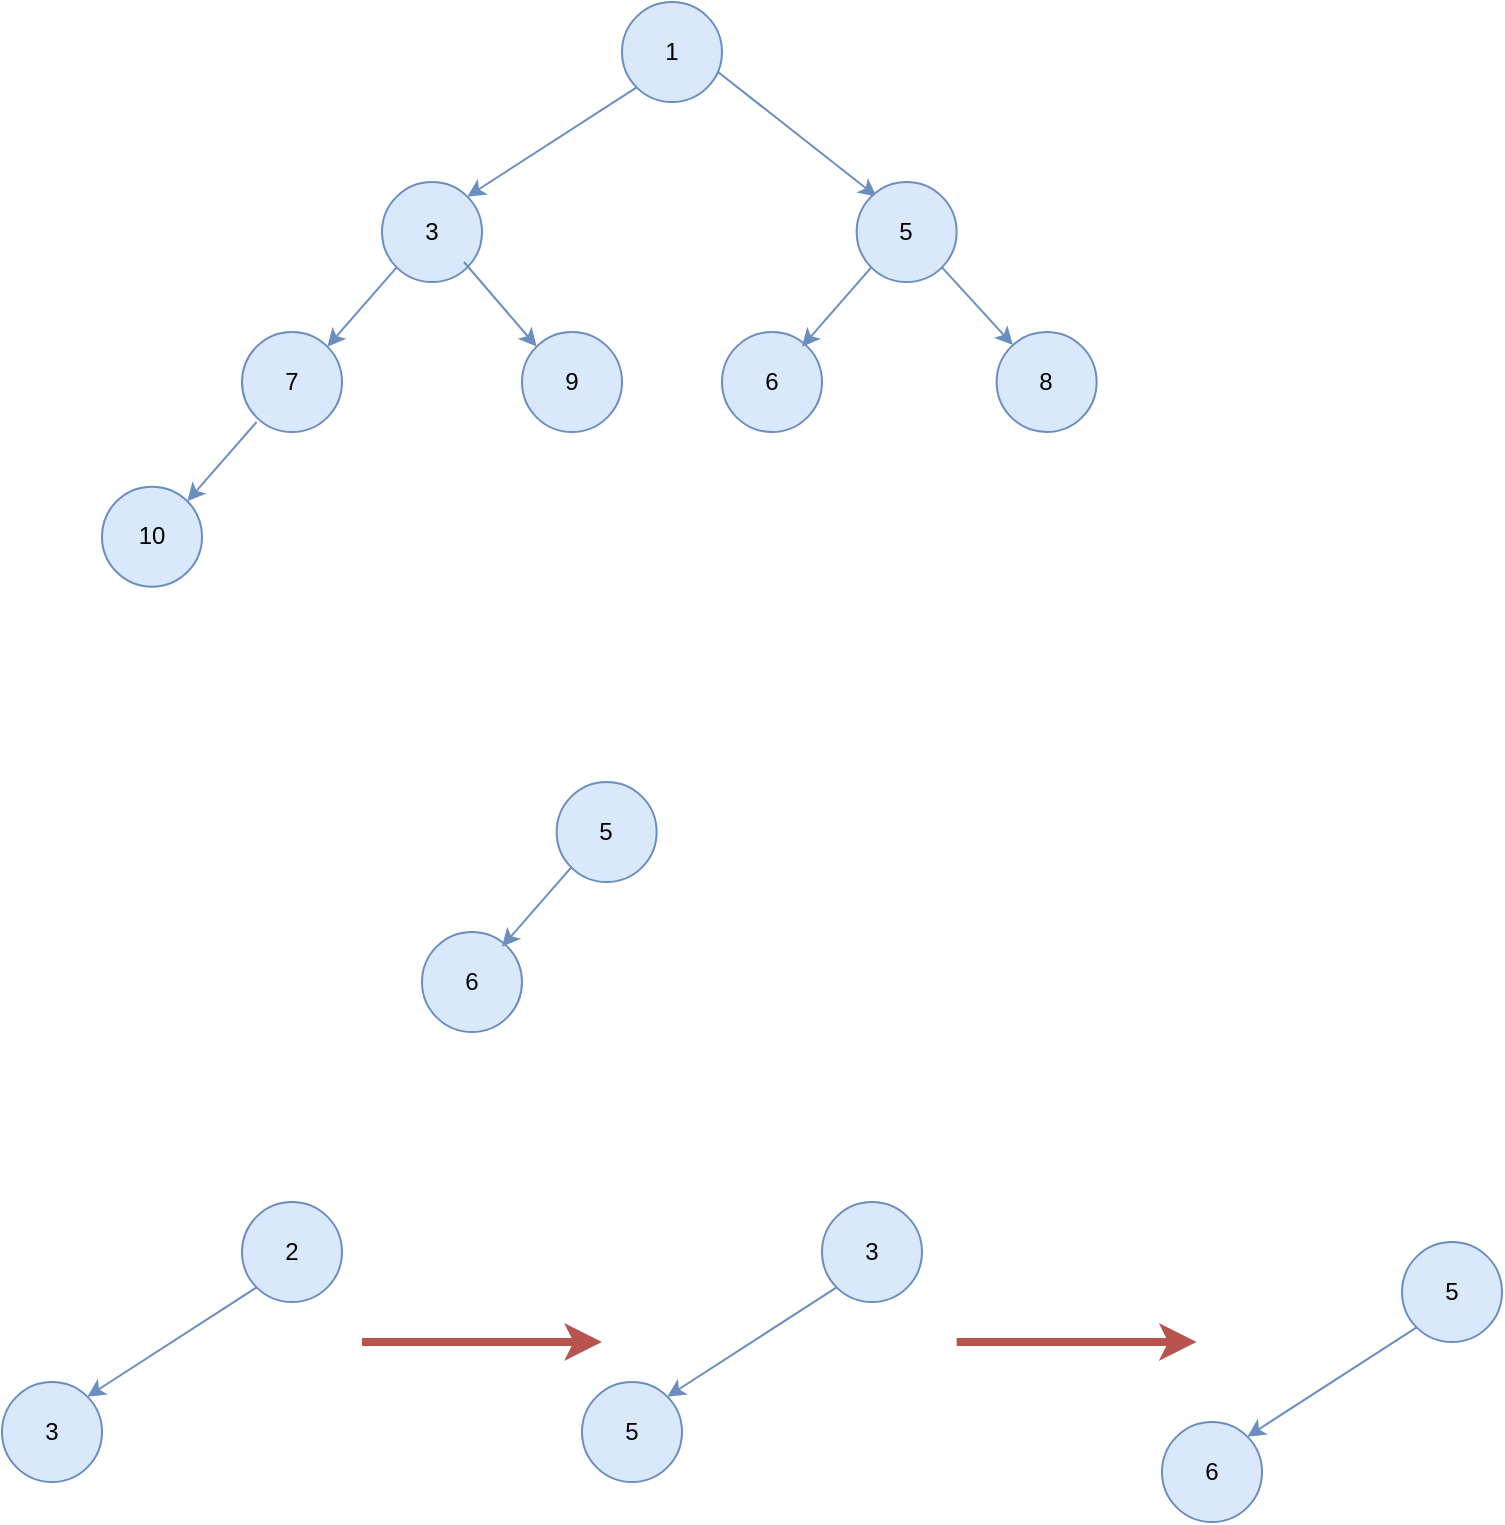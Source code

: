 <mxfile version="12.4.2" type="device" pages="1"><diagram id="EX0LVqU1YuR16JZanzAo" name="Page-1"><mxGraphModel dx="1106" dy="900" grid="1" gridSize="10" guides="1" tooltips="1" connect="1" arrows="1" fold="1" page="1" pageScale="1" pageWidth="850" pageHeight="1100" math="0" shadow="0"><root><mxCell id="0"/><mxCell id="1" parent="0"/><mxCell id="Gj8Nb5MvcC5YRp1Ucxql-1" value="1" style="ellipse;whiteSpace=wrap;html=1;aspect=fixed;fillColor=#dae8fc;strokeColor=#6c8ebf;" vertex="1" parent="1"><mxGeometry x="330" y="50" width="50" height="50" as="geometry"/></mxCell><mxCell id="Gj8Nb5MvcC5YRp1Ucxql-2" value="3" style="ellipse;whiteSpace=wrap;html=1;aspect=fixed;fillColor=#dae8fc;strokeColor=#6c8ebf;" vertex="1" parent="1"><mxGeometry x="210" y="140" width="50" height="50" as="geometry"/></mxCell><mxCell id="Gj8Nb5MvcC5YRp1Ucxql-4" value="" style="endArrow=classic;html=1;exitX=0;exitY=1;exitDx=0;exitDy=0;entryX=1;entryY=0;entryDx=0;entryDy=0;fillColor=#dae8fc;strokeColor=#6c8ebf;" edge="1" parent="1" source="Gj8Nb5MvcC5YRp1Ucxql-1" target="Gj8Nb5MvcC5YRp1Ucxql-2"><mxGeometry width="50" height="50" relative="1" as="geometry"><mxPoint x="220" y="240" as="sourcePoint"/><mxPoint x="270" y="190" as="targetPoint"/></mxGeometry></mxCell><mxCell id="Gj8Nb5MvcC5YRp1Ucxql-5" value="" style="endArrow=classic;html=1;exitX=0.96;exitY=0.7;exitDx=0;exitDy=0;exitPerimeter=0;entryX=0;entryY=0;entryDx=0;entryDy=0;fillColor=#dae8fc;strokeColor=#6c8ebf;" edge="1" parent="1" source="Gj8Nb5MvcC5YRp1Ucxql-1"><mxGeometry width="50" height="50" relative="1" as="geometry"><mxPoint x="210" y="260" as="sourcePoint"/><mxPoint x="457.322" y="147.322" as="targetPoint"/></mxGeometry></mxCell><mxCell id="Gj8Nb5MvcC5YRp1Ucxql-12" value="7" style="ellipse;whiteSpace=wrap;html=1;aspect=fixed;fillColor=#dae8fc;strokeColor=#6c8ebf;" vertex="1" parent="1"><mxGeometry x="140" y="215" width="50" height="50" as="geometry"/></mxCell><mxCell id="Gj8Nb5MvcC5YRp1Ucxql-13" value="9" style="ellipse;whiteSpace=wrap;html=1;aspect=fixed;fillColor=#dae8fc;strokeColor=#6c8ebf;" vertex="1" parent="1"><mxGeometry x="280" y="215" width="50" height="50" as="geometry"/></mxCell><mxCell id="Gj8Nb5MvcC5YRp1Ucxql-14" value="" style="endArrow=classic;html=1;exitX=0;exitY=1;exitDx=0;exitDy=0;entryX=1;entryY=0;entryDx=0;entryDy=0;fillColor=#dae8fc;strokeColor=#6c8ebf;" edge="1" parent="1" target="Gj8Nb5MvcC5YRp1Ucxql-12" source="Gj8Nb5MvcC5YRp1Ucxql-2"><mxGeometry width="50" height="50" relative="1" as="geometry"><mxPoint x="210.322" y="187.678" as="sourcePoint"/><mxPoint x="200" y="265" as="targetPoint"/></mxGeometry></mxCell><mxCell id="Gj8Nb5MvcC5YRp1Ucxql-15" value="" style="endArrow=classic;html=1;exitX=0.96;exitY=0.7;exitDx=0;exitDy=0;exitPerimeter=0;entryX=0;entryY=0;entryDx=0;entryDy=0;fillColor=#dae8fc;strokeColor=#6c8ebf;" edge="1" parent="1" target="Gj8Nb5MvcC5YRp1Ucxql-13"><mxGeometry width="50" height="50" relative="1" as="geometry"><mxPoint x="251" y="180" as="sourcePoint"/><mxPoint x="190" y="285" as="targetPoint"/></mxGeometry></mxCell><mxCell id="Gj8Nb5MvcC5YRp1Ucxql-17" value="10" style="ellipse;whiteSpace=wrap;html=1;aspect=fixed;fillColor=#dae8fc;strokeColor=#6c8ebf;" vertex="1" parent="1"><mxGeometry x="70" y="292.32" width="50" height="50" as="geometry"/></mxCell><mxCell id="Gj8Nb5MvcC5YRp1Ucxql-18" value="" style="endArrow=classic;html=1;exitX=0;exitY=1;exitDx=0;exitDy=0;entryX=1;entryY=0;entryDx=0;entryDy=0;fillColor=#dae8fc;strokeColor=#6c8ebf;" edge="1" parent="1" target="Gj8Nb5MvcC5YRp1Ucxql-17"><mxGeometry width="50" height="50" relative="1" as="geometry"><mxPoint x="147.322" y="259.998" as="sourcePoint"/><mxPoint x="130" y="342.32" as="targetPoint"/></mxGeometry></mxCell><mxCell id="Gj8Nb5MvcC5YRp1Ucxql-19" value="5" style="ellipse;whiteSpace=wrap;html=1;aspect=fixed;fillColor=#dae8fc;strokeColor=#6c8ebf;" vertex="1" parent="1"><mxGeometry x="447.32" y="140" width="50" height="50" as="geometry"/></mxCell><mxCell id="Gj8Nb5MvcC5YRp1Ucxql-20" value="6" style="ellipse;whiteSpace=wrap;html=1;aspect=fixed;fillColor=#dae8fc;strokeColor=#6c8ebf;" vertex="1" parent="1"><mxGeometry x="380" y="215" width="50" height="50" as="geometry"/></mxCell><mxCell id="Gj8Nb5MvcC5YRp1Ucxql-21" value="8" style="ellipse;whiteSpace=wrap;html=1;aspect=fixed;fillColor=#dae8fc;strokeColor=#6c8ebf;" vertex="1" parent="1"><mxGeometry x="517.32" y="215" width="50" height="50" as="geometry"/></mxCell><mxCell id="Gj8Nb5MvcC5YRp1Ucxql-22" value="" style="endArrow=classic;html=1;exitX=0;exitY=1;exitDx=0;exitDy=0;entryX=1;entryY=0;entryDx=0;entryDy=0;fillColor=#dae8fc;strokeColor=#6c8ebf;" edge="1" parent="1" source="Gj8Nb5MvcC5YRp1Ucxql-19"><mxGeometry width="50" height="50" relative="1" as="geometry"><mxPoint x="447.642" y="187.678" as="sourcePoint"/><mxPoint x="419.998" y="222.322" as="targetPoint"/></mxGeometry></mxCell><mxCell id="Gj8Nb5MvcC5YRp1Ucxql-34" value="" style="endArrow=classic;html=1;exitX=1;exitY=1;exitDx=0;exitDy=0;fillColor=#dae8fc;strokeColor=#6c8ebf;" edge="1" parent="1" source="Gj8Nb5MvcC5YRp1Ucxql-19" target="Gj8Nb5MvcC5YRp1Ucxql-21"><mxGeometry width="50" height="50" relative="1" as="geometry"><mxPoint x="248.32" y="100" as="sourcePoint"/><mxPoint x="284.642" y="142.322" as="targetPoint"/></mxGeometry></mxCell><mxCell id="Gj8Nb5MvcC5YRp1Ucxql-35" value="5" style="ellipse;whiteSpace=wrap;html=1;aspect=fixed;fillColor=#dae8fc;strokeColor=#6c8ebf;" vertex="1" parent="1"><mxGeometry x="297.32" y="440" width="50" height="50" as="geometry"/></mxCell><mxCell id="Gj8Nb5MvcC5YRp1Ucxql-36" value="6" style="ellipse;whiteSpace=wrap;html=1;aspect=fixed;fillColor=#dae8fc;strokeColor=#6c8ebf;" vertex="1" parent="1"><mxGeometry x="230" y="515" width="50" height="50" as="geometry"/></mxCell><mxCell id="Gj8Nb5MvcC5YRp1Ucxql-37" value="" style="endArrow=classic;html=1;exitX=0;exitY=1;exitDx=0;exitDy=0;entryX=1;entryY=0;entryDx=0;entryDy=0;fillColor=#dae8fc;strokeColor=#6c8ebf;" edge="1" parent="1" source="Gj8Nb5MvcC5YRp1Ucxql-35"><mxGeometry width="50" height="50" relative="1" as="geometry"><mxPoint x="297.642" y="487.678" as="sourcePoint"/><mxPoint x="269.998" y="522.322" as="targetPoint"/></mxGeometry></mxCell><mxCell id="Gj8Nb5MvcC5YRp1Ucxql-38" value="2" style="ellipse;whiteSpace=wrap;html=1;aspect=fixed;fillColor=#dae8fc;strokeColor=#6c8ebf;" vertex="1" parent="1"><mxGeometry x="140" y="650" width="50" height="50" as="geometry"/></mxCell><mxCell id="Gj8Nb5MvcC5YRp1Ucxql-39" value="3" style="ellipse;whiteSpace=wrap;html=1;aspect=fixed;fillColor=#dae8fc;strokeColor=#6c8ebf;" vertex="1" parent="1"><mxGeometry x="20" y="740" width="50" height="50" as="geometry"/></mxCell><mxCell id="Gj8Nb5MvcC5YRp1Ucxql-40" value="" style="endArrow=classic;html=1;exitX=0;exitY=1;exitDx=0;exitDy=0;entryX=1;entryY=0;entryDx=0;entryDy=0;fillColor=#dae8fc;strokeColor=#6c8ebf;" edge="1" parent="1" source="Gj8Nb5MvcC5YRp1Ucxql-38" target="Gj8Nb5MvcC5YRp1Ucxql-39"><mxGeometry width="50" height="50" relative="1" as="geometry"><mxPoint x="30" y="840" as="sourcePoint"/><mxPoint x="80" y="790" as="targetPoint"/></mxGeometry></mxCell><mxCell id="Gj8Nb5MvcC5YRp1Ucxql-53" value="3" style="ellipse;whiteSpace=wrap;html=1;aspect=fixed;fillColor=#dae8fc;strokeColor=#6c8ebf;" vertex="1" parent="1"><mxGeometry x="430" y="650" width="50" height="50" as="geometry"/></mxCell><mxCell id="Gj8Nb5MvcC5YRp1Ucxql-54" value="5" style="ellipse;whiteSpace=wrap;html=1;aspect=fixed;fillColor=#dae8fc;strokeColor=#6c8ebf;" vertex="1" parent="1"><mxGeometry x="310" y="740" width="50" height="50" as="geometry"/></mxCell><mxCell id="Gj8Nb5MvcC5YRp1Ucxql-55" value="" style="endArrow=classic;html=1;exitX=0;exitY=1;exitDx=0;exitDy=0;entryX=1;entryY=0;entryDx=0;entryDy=0;fillColor=#dae8fc;strokeColor=#6c8ebf;" edge="1" parent="1" source="Gj8Nb5MvcC5YRp1Ucxql-53" target="Gj8Nb5MvcC5YRp1Ucxql-54"><mxGeometry width="50" height="50" relative="1" as="geometry"><mxPoint x="320" y="840" as="sourcePoint"/><mxPoint x="370" y="790" as="targetPoint"/></mxGeometry></mxCell><mxCell id="Gj8Nb5MvcC5YRp1Ucxql-56" value="5" style="ellipse;whiteSpace=wrap;html=1;aspect=fixed;fillColor=#dae8fc;strokeColor=#6c8ebf;" vertex="1" parent="1"><mxGeometry x="720" y="670" width="50" height="50" as="geometry"/></mxCell><mxCell id="Gj8Nb5MvcC5YRp1Ucxql-57" value="6" style="ellipse;whiteSpace=wrap;html=1;aspect=fixed;fillColor=#dae8fc;strokeColor=#6c8ebf;" vertex="1" parent="1"><mxGeometry x="600" y="760" width="50" height="50" as="geometry"/></mxCell><mxCell id="Gj8Nb5MvcC5YRp1Ucxql-58" value="" style="endArrow=classic;html=1;exitX=0;exitY=1;exitDx=0;exitDy=0;entryX=1;entryY=0;entryDx=0;entryDy=0;fillColor=#dae8fc;strokeColor=#6c8ebf;" edge="1" parent="1" source="Gj8Nb5MvcC5YRp1Ucxql-56" target="Gj8Nb5MvcC5YRp1Ucxql-57"><mxGeometry width="50" height="50" relative="1" as="geometry"><mxPoint x="610" y="860" as="sourcePoint"/><mxPoint x="660" y="810" as="targetPoint"/></mxGeometry></mxCell><mxCell id="Gj8Nb5MvcC5YRp1Ucxql-59" value="" style="endArrow=classic;html=1;fillColor=#f8cecc;strokeColor=#b85450;strokeWidth=4;" edge="1" parent="1"><mxGeometry width="50" height="50" relative="1" as="geometry"><mxPoint x="200" y="720" as="sourcePoint"/><mxPoint x="320" y="720" as="targetPoint"/></mxGeometry></mxCell><mxCell id="Gj8Nb5MvcC5YRp1Ucxql-60" value="" style="endArrow=classic;html=1;fillColor=#f8cecc;strokeColor=#b85450;strokeWidth=4;" edge="1" parent="1"><mxGeometry width="50" height="50" relative="1" as="geometry"><mxPoint x="497.32" y="720" as="sourcePoint"/><mxPoint x="617.32" y="720" as="targetPoint"/></mxGeometry></mxCell></root></mxGraphModel></diagram></mxfile>